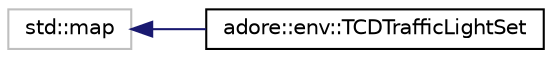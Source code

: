 digraph "Graphical Class Hierarchy"
{
 // LATEX_PDF_SIZE
  edge [fontname="Helvetica",fontsize="10",labelfontname="Helvetica",labelfontsize="10"];
  node [fontname="Helvetica",fontsize="10",shape=record];
  rankdir="LR";
  Node508 [label="std::map",height=0.2,width=0.4,color="grey75", fillcolor="white", style="filled",tooltip=" "];
  Node508 -> Node0 [dir="back",color="midnightblue",fontsize="10",style="solid",fontname="Helvetica"];
  Node0 [label="adore::env::TCDTrafficLightSet",height=0.2,width=0.4,color="black", fillcolor="white", style="filled",URL="$classadore_1_1env_1_1TCDTrafficLightSet.html",tooltip=" "];
}
